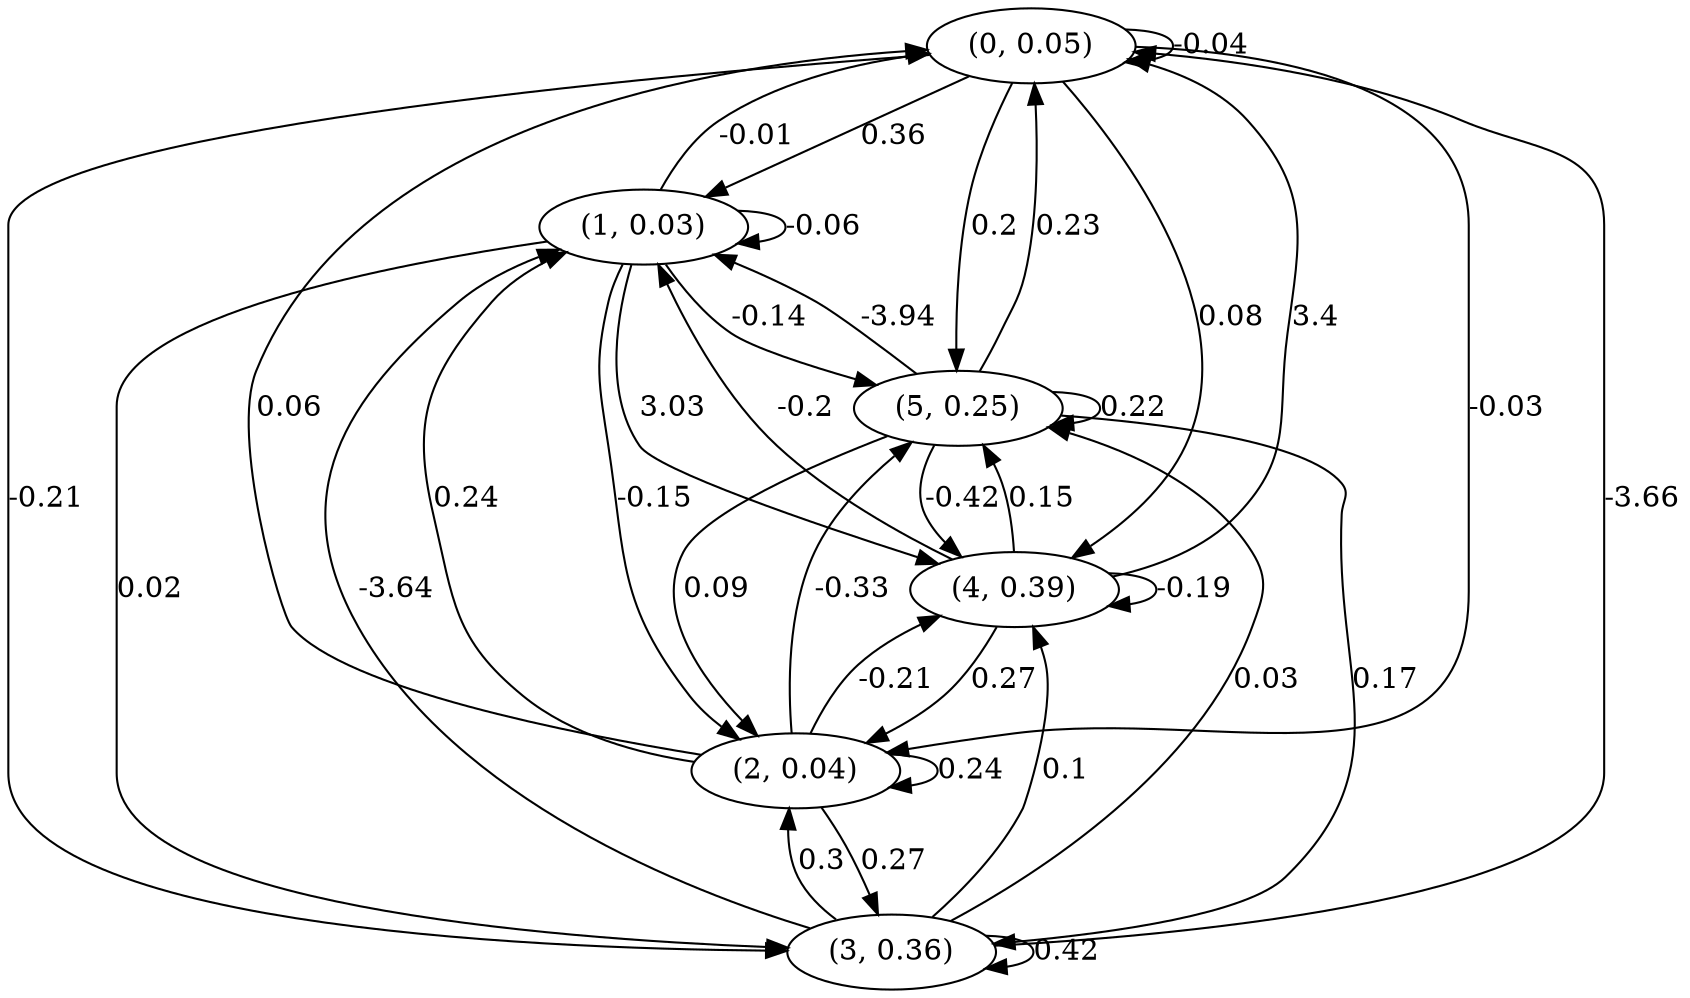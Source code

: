 digraph {
    0 [ label = "(0, 0.05)" ]
    1 [ label = "(1, 0.03)" ]
    2 [ label = "(2, 0.04)" ]
    3 [ label = "(3, 0.36)" ]
    4 [ label = "(4, 0.39)" ]
    5 [ label = "(5, 0.25)" ]
    0 -> 0 [ label = "-0.04" ]
    1 -> 1 [ label = "-0.06" ]
    2 -> 2 [ label = "0.24" ]
    3 -> 3 [ label = "0.42" ]
    4 -> 4 [ label = "-0.19" ]
    5 -> 5 [ label = "0.22" ]
    1 -> 0 [ label = "-0.01" ]
    2 -> 0 [ label = "0.06" ]
    3 -> 0 [ label = "-3.66" ]
    4 -> 0 [ label = "3.4" ]
    5 -> 0 [ label = "0.23" ]
    0 -> 1 [ label = "0.36" ]
    2 -> 1 [ label = "0.24" ]
    3 -> 1 [ label = "-3.64" ]
    4 -> 1 [ label = "-0.2" ]
    5 -> 1 [ label = "-3.94" ]
    0 -> 2 [ label = "-0.03" ]
    1 -> 2 [ label = "-0.15" ]
    3 -> 2 [ label = "0.3" ]
    4 -> 2 [ label = "0.27" ]
    5 -> 2 [ label = "0.09" ]
    0 -> 3 [ label = "-0.21" ]
    1 -> 3 [ label = "0.02" ]
    2 -> 3 [ label = "0.27" ]
    5 -> 3 [ label = "0.17" ]
    0 -> 4 [ label = "0.08" ]
    1 -> 4 [ label = "3.03" ]
    2 -> 4 [ label = "-0.21" ]
    3 -> 4 [ label = "0.1" ]
    5 -> 4 [ label = "-0.42" ]
    0 -> 5 [ label = "0.2" ]
    1 -> 5 [ label = "-0.14" ]
    2 -> 5 [ label = "-0.33" ]
    3 -> 5 [ label = "0.03" ]
    4 -> 5 [ label = "0.15" ]
}

